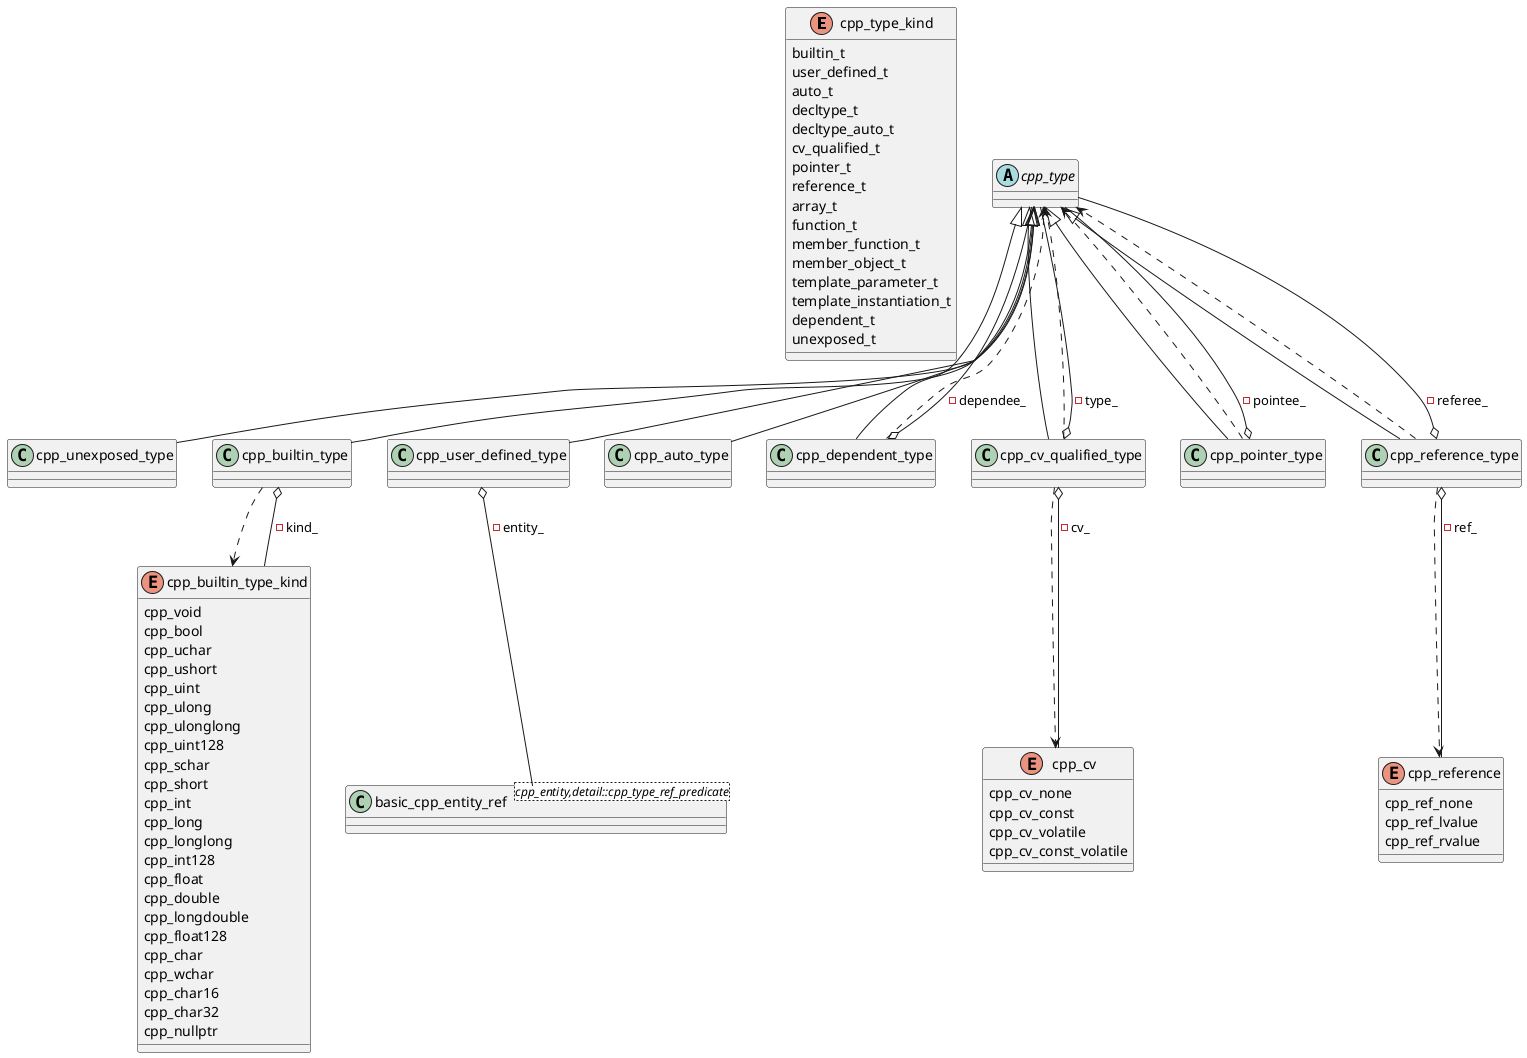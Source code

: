 @startuml
enum "cpp_type_kind" as C_0000000003
enum C_0000000003 [[https://github.com/foonathan/cppast/blob/19cbc378f8a6b3fe7d04b309784a3a0920de9e75/include/cppast/cpp_type.hpp#L17{The kinds of a [cppast::cpp_type]().}]] {
builtin_t
user_defined_t
auto_t
decltype_t
decltype_auto_t
cv_qualified_t
pointer_t
reference_t
array_t
function_t
member_function_t
member_object_t
template_parameter_t
template_instantiation_t
dependent_t
unexposed_t
}
abstract "cpp_type" as C_0000000007
abstract C_0000000007 [[https://github.com/foonathan/cppast/blob/19cbc378f8a6b3fe7d04b309784a3a0920de9e75/include/cppast/cpp_type.hpp#L44{Base class for all C++ types.}]] {
}
class "cpp_unexposed_type" as C_0000000019
class C_0000000019 [[https://github.com/foonathan/cppast/blob/19cbc378f8a6b3fe7d04b309784a3a0920de9e75/include/cppast/cpp_type.hpp#L95{An unexposed [cppast::cpp_type](). This is one where no further information besides a name is available.}]] {
}
enum "cpp_builtin_type_kind" as C_0000000023
enum C_0000000023 [[https://github.com/foonathan/cppast/blob/19cbc378f8a6b3fe7d04b309784a3a0920de9e75/include/cppast/cpp_type.hpp#L122{The C++ builtin types.}]] {
cpp_void
cpp_bool
cpp_uchar
cpp_ushort
cpp_uint
cpp_ulong
cpp_ulonglong
cpp_uint128
cpp_schar
cpp_short
cpp_int
cpp_long
cpp_longlong
cpp_int128
cpp_float
cpp_double
cpp_longdouble
cpp_float128
cpp_char
cpp_wchar
cpp_char16
cpp_char32
cpp_nullptr
}
class "cpp_builtin_type" as C_0000000027
class C_0000000027 [[https://github.com/foonathan/cppast/blob/19cbc378f8a6b3fe7d04b309784a3a0920de9e75/include/cppast/cpp_type.hpp#L161{A builtin [cppast::cpp_type](). This is one where there is no associated [cppast::cpp_entity]().}]] {
}
class "basic_cpp_entity_ref<cpp_entity,detail::cpp_type_ref_predicate>" as C_0000000039
class C_0000000039 {
}
class "cpp_user_defined_type" as C_0000000036
class C_0000000036 [[https://github.com/foonathan/cppast/blob/19cbc378f8a6b3fe7d04b309784a3a0920de9e75/include/cppast/cpp_type.hpp#L202{A user-defined [cppast::cpp_type](). It has an associated [cppast::cpp_entity]().}]] {
}
class "cpp_auto_type" as C_0000000069
class C_0000000069 [[https://github.com/foonathan/cppast/blob/19cbc378f8a6b3fe7d04b309784a3a0920de9e75/include/cppast/cpp_type.hpp#L230{A [cppast::cpp_type]() that isn't given but deduced by `auto`.}]] {
}
class "cpp_dependent_type" as C_0000000077
class C_0000000077 [[https://github.com/foonathan/cppast/blob/19cbc378f8a6b3fe7d04b309784a3a0920de9e75/include/cppast/cpp_type.hpp#L249{A [cppast::cpp_type]() that depends on another type.}]] {
}
enum "cpp_cv" as C_0000000116
enum C_0000000116 [[https://github.com/foonathan/cppast/blob/19cbc378f8a6b3fe7d04b309784a3a0920de9e75/include/cppast/cpp_type.hpp#L290{The kinds of C++ cv qualifiers.}]] {
cpp_cv_none
cpp_cv_const
cpp_cv_volatile
cpp_cv_const_volatile
}
class "cpp_cv_qualified_type" as C_0000000120
class C_0000000120 [[https://github.com/foonathan/cppast/blob/19cbc378f8a6b3fe7d04b309784a3a0920de9e75/include/cppast/cpp_type.hpp#L311{A [cppast::cpp_cv]() qualified [cppast::cpp_type]().}]] {
}
class "cpp_pointer_type" as C_0000000138
class C_0000000138 [[https://github.com/foonathan/cppast/blob/19cbc378f8a6b3fe7d04b309784a3a0920de9e75/include/cppast/cpp_type.hpp#L359{A pointer to a [cppast::cpp_type]().}]] {
}
enum "cpp_reference" as C_0000000152
enum C_0000000152 [[https://github.com/foonathan/cppast/blob/19cbc378f8a6b3fe7d04b309784a3a0920de9e75/include/cppast/cpp_type.hpp#L386{The kinds of C++ references.}]] {
cpp_ref_none
cpp_ref_lvalue
cpp_ref_rvalue
}
class "cpp_reference_type" as C_0000000156
class C_0000000156 [[https://github.com/foonathan/cppast/blob/19cbc378f8a6b3fe7d04b309784a3a0920de9e75/include/cppast/cpp_type.hpp#L394{A reference to a [cppast::cpp_type]().}]] {
}
C_0000000007 <|-- C_0000000019
C_0000000027 ..> C_0000000023
C_0000000027 o-- C_0000000023 : -kind_
C_0000000007 <|-- C_0000000027
C_0000000036 o-- C_0000000039 : -entity_
C_0000000007 <|-- C_0000000036
C_0000000007 <|-- C_0000000069
C_0000000077 ..> C_0000000007
C_0000000077 o-- C_0000000007 : -dependee_
C_0000000007 <|-- C_0000000077
C_0000000120 ..> C_0000000007
C_0000000120 ..> C_0000000116
C_0000000120 o-- C_0000000007 : -type_
C_0000000120 o-- C_0000000116 : -cv_
C_0000000007 <|-- C_0000000120
C_0000000138 ..> C_0000000007
C_0000000138 o-- C_0000000007 : -pointee_
C_0000000007 <|-- C_0000000138
C_0000000156 ..> C_0000000007
C_0000000156 ..> C_0000000152
C_0000000156 o-- C_0000000007 : -referee_
C_0000000156 o-- C_0000000152 : -ref_
C_0000000007 <|-- C_0000000156
@enduml
